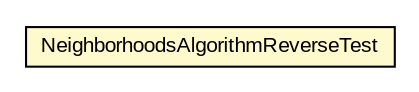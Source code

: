#!/usr/local/bin/dot
#
# Class diagram 
# Generated by UMLGraph version R5_6-24-gf6e263 (http://www.umlgraph.org/)
#

digraph G {
	edge [fontname="arial",fontsize=10,labelfontname="arial",labelfontsize=10];
	node [fontname="arial",fontsize=10,shape=plaintext];
	nodesep=0.25;
	ranksep=0.5;
	// com.id.droneapi.impl.algorithm.v1.NeighborhoodsAlgorithmReverseTest
	c32 [label=<<table title="com.id.droneapi.impl.algorithm.v1.NeighborhoodsAlgorithmReverseTest" border="0" cellborder="1" cellspacing="0" cellpadding="2" port="p" bgcolor="lemonChiffon" href="./NeighborhoodsAlgorithmReverseTest.html">
		<tr><td><table border="0" cellspacing="0" cellpadding="1">
<tr><td align="center" balign="center"> NeighborhoodsAlgorithmReverseTest </td></tr>
		</table></td></tr>
		</table>>, URL="./NeighborhoodsAlgorithmReverseTest.html", fontname="arial", fontcolor="black", fontsize=10.0];
}

